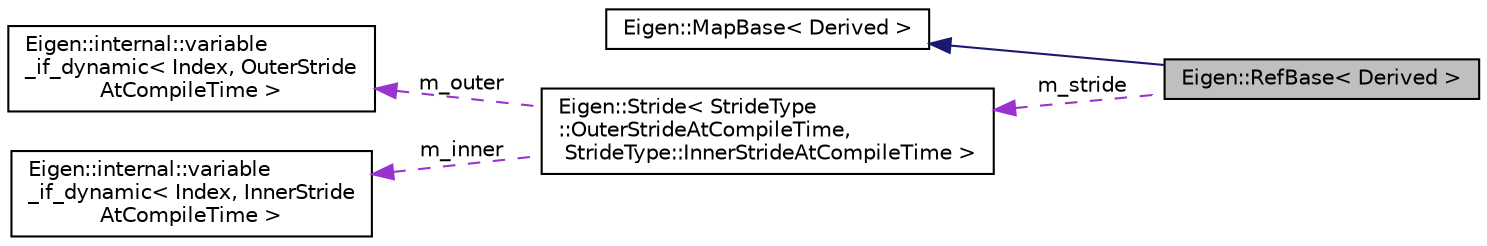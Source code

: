 digraph "Eigen::RefBase&lt; Derived &gt;"
{
  edge [fontname="Helvetica",fontsize="10",labelfontname="Helvetica",labelfontsize="10"];
  node [fontname="Helvetica",fontsize="10",shape=record];
  rankdir="LR";
  Node1 [label="Eigen::RefBase\< Derived \>",height=0.2,width=0.4,color="black", fillcolor="grey75", style="filled", fontcolor="black"];
  Node2 -> Node1 [dir="back",color="midnightblue",fontsize="10",style="solid",fontname="Helvetica"];
  Node2 [label="Eigen::MapBase\< Derived \>",height=0.2,width=0.4,color="black", fillcolor="white", style="filled",URL="$class_eigen_1_1_map_base.html"];
  Node3 -> Node1 [dir="back",color="darkorchid3",fontsize="10",style="dashed",label=" m_stride" ,fontname="Helvetica"];
  Node3 [label="Eigen::Stride\< StrideType\l::OuterStrideAtCompileTime,\l StrideType::InnerStrideAtCompileTime \>",height=0.2,width=0.4,color="black", fillcolor="white", style="filled",URL="$class_eigen_1_1_stride.html"];
  Node4 -> Node3 [dir="back",color="darkorchid3",fontsize="10",style="dashed",label=" m_outer" ,fontname="Helvetica"];
  Node4 [label="Eigen::internal::variable\l_if_dynamic\< Index, OuterStride\lAtCompileTime \>",height=0.2,width=0.4,color="black", fillcolor="white", style="filled",URL="$class_eigen_1_1internal_1_1variable__if__dynamic.html"];
  Node5 -> Node3 [dir="back",color="darkorchid3",fontsize="10",style="dashed",label=" m_inner" ,fontname="Helvetica"];
  Node5 [label="Eigen::internal::variable\l_if_dynamic\< Index, InnerStride\lAtCompileTime \>",height=0.2,width=0.4,color="black", fillcolor="white", style="filled",URL="$class_eigen_1_1internal_1_1variable__if__dynamic.html"];
}
